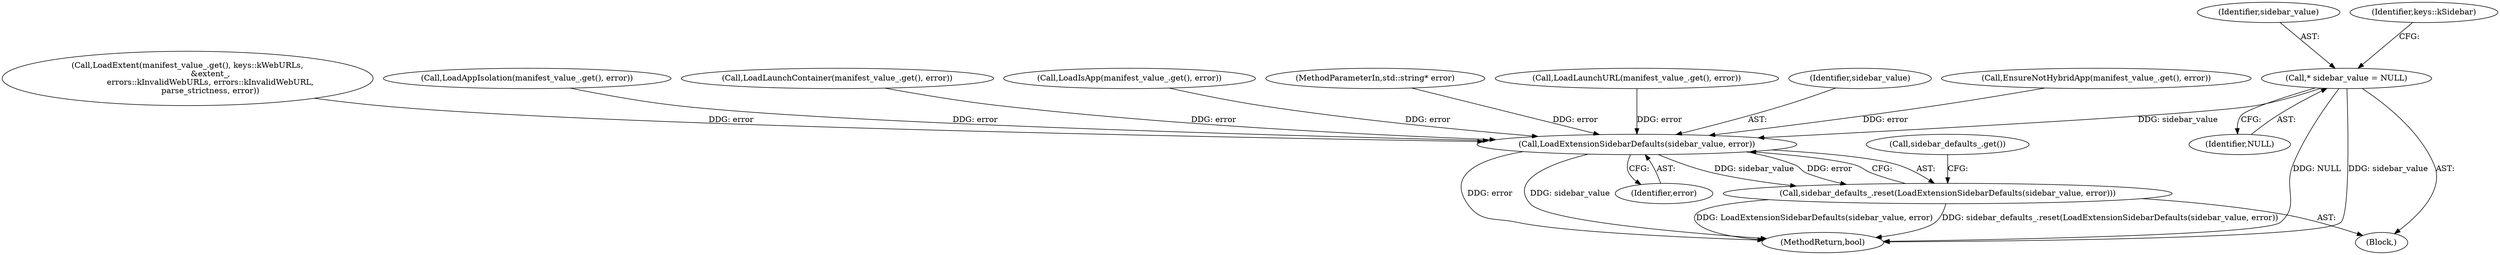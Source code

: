 digraph "0_Chrome_697cd7e2ce2535696f1b9e5cfb474cc36a734747@pointer" {
"1001760" [label="(Call,* sidebar_value = NULL)"];
"1001788" [label="(Call,LoadExtensionSidebarDefaults(sidebar_value, error))"];
"1001787" [label="(Call,sidebar_defaults_.reset(LoadExtensionSidebarDefaults(sidebar_value, error)))"];
"1001790" [label="(Identifier,error)"];
"1001276" [label="(Call,LoadAppIsolation(manifest_value_.get(), error))"];
"1001788" [label="(Call,LoadExtensionSidebarDefaults(sidebar_value, error))"];
"1001760" [label="(Call,* sidebar_value = NULL)"];
"1001272" [label="(Call,LoadLaunchContainer(manifest_value_.get(), error))"];
"1001793" [label="(Call,sidebar_defaults_.get())"];
"1001246" [label="(Call,LoadIsApp(manifest_value_.get(), error))"];
"1000110" [label="(MethodParameterIn,std::string* error)"];
"1001787" [label="(Call,sidebar_defaults_.reset(LoadExtensionSidebarDefaults(sidebar_value, error)))"];
"1001758" [label="(Block,)"];
"1001761" [label="(Identifier,sidebar_value)"];
"1001762" [label="(Identifier,NULL)"];
"1001267" [label="(Call,LoadLaunchURL(manifest_value_.get(), error))"];
"1001789" [label="(Identifier,sidebar_value)"];
"1002005" [label="(MethodReturn,bool)"];
"1001262" [label="(Call,EnsureNotHybridApp(manifest_value_.get(), error))"];
"1001766" [label="(Identifier,keys::kSidebar)"];
"1001251" [label="(Call,LoadExtent(manifest_value_.get(), keys::kWebURLs,\n                  &extent_,\n                  errors::kInvalidWebURLs, errors::kInvalidWebURL,\n                  parse_strictness, error))"];
"1001760" -> "1001758"  [label="AST: "];
"1001760" -> "1001762"  [label="CFG: "];
"1001761" -> "1001760"  [label="AST: "];
"1001762" -> "1001760"  [label="AST: "];
"1001766" -> "1001760"  [label="CFG: "];
"1001760" -> "1002005"  [label="DDG: NULL"];
"1001760" -> "1002005"  [label="DDG: sidebar_value"];
"1001760" -> "1001788"  [label="DDG: sidebar_value"];
"1001788" -> "1001787"  [label="AST: "];
"1001788" -> "1001790"  [label="CFG: "];
"1001789" -> "1001788"  [label="AST: "];
"1001790" -> "1001788"  [label="AST: "];
"1001787" -> "1001788"  [label="CFG: "];
"1001788" -> "1002005"  [label="DDG: error"];
"1001788" -> "1002005"  [label="DDG: sidebar_value"];
"1001788" -> "1001787"  [label="DDG: sidebar_value"];
"1001788" -> "1001787"  [label="DDG: error"];
"1001276" -> "1001788"  [label="DDG: error"];
"1001267" -> "1001788"  [label="DDG: error"];
"1001262" -> "1001788"  [label="DDG: error"];
"1001272" -> "1001788"  [label="DDG: error"];
"1001251" -> "1001788"  [label="DDG: error"];
"1001246" -> "1001788"  [label="DDG: error"];
"1000110" -> "1001788"  [label="DDG: error"];
"1001787" -> "1001758"  [label="AST: "];
"1001793" -> "1001787"  [label="CFG: "];
"1001787" -> "1002005"  [label="DDG: sidebar_defaults_.reset(LoadExtensionSidebarDefaults(sidebar_value, error))"];
"1001787" -> "1002005"  [label="DDG: LoadExtensionSidebarDefaults(sidebar_value, error)"];
}
